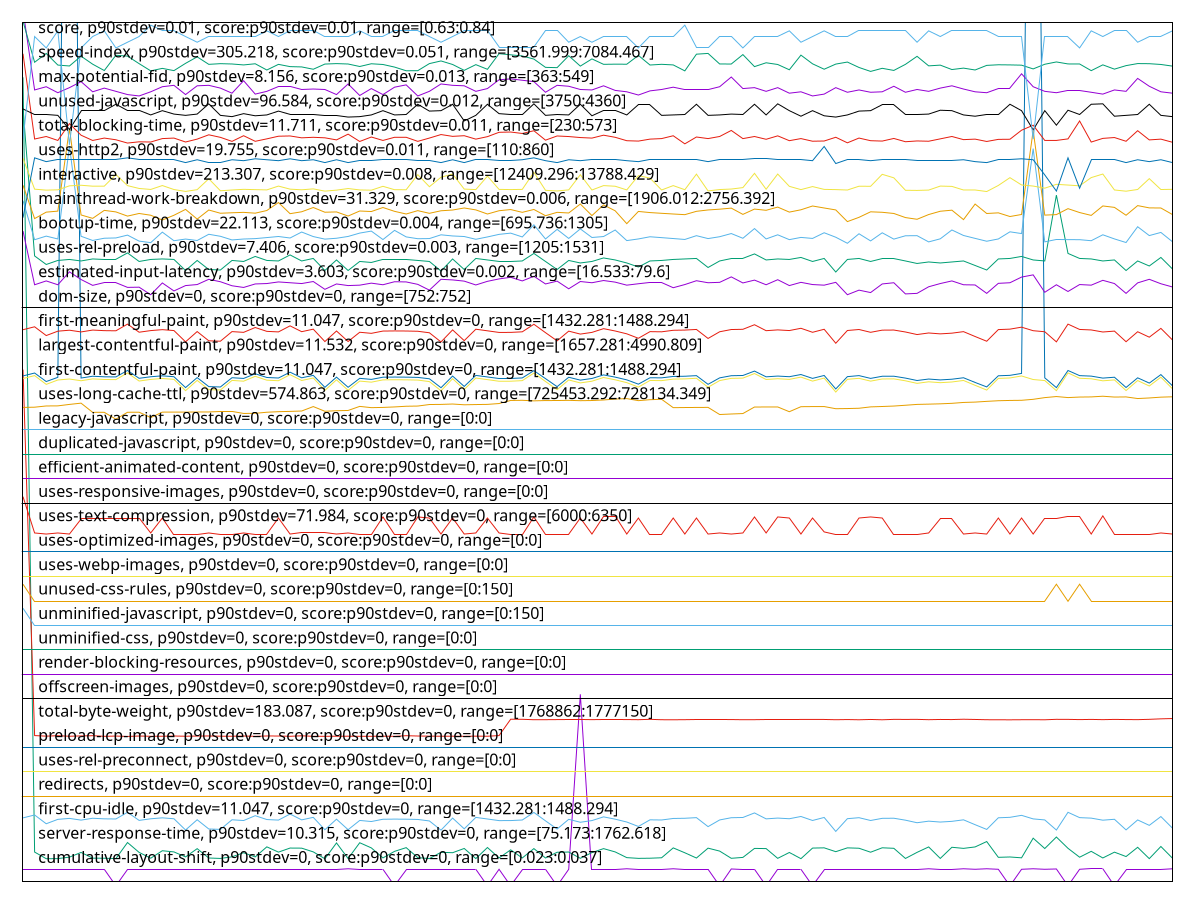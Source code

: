 reset

$cumulativeLayoutShiftP90Stdev0ScoreP90Stdev0Range00230037 <<EOF
0 0.5006321977288071
1 0.5006321977288071
2 0.5006321977288071
3 0.5006321977288071
4 0.5006321977288071
5 0.5006321977288071
6 0.5006321977288071
7 0.5006321977288071
8 -0.17832571810285458
9 0.5006321977288071
10 0.5006321977288071
11 0.5006321977288071
12 0.5006321977288071
13 0.5006321977288071
14 0.5006321977288071
15 0.5006321977288071
16 0.5006321977288071
17 0.5006321977288071
18 0.5006321977288071
19 0.5006321977288071
20 0.5006321977288071
21 0.5006321977288071
22 0.5006321977288071
23 0.5006321977288071
24 0.5006321977288071
25 0.5006321977288071
26 0.5006321977288071
27 0.5006321977288071
28 0.5216742818971447
29 0.5006321977288071
30 0.5006321977288071
31 0.5006321977288071
32 -0.17832571810285458
33 0.5006321977288071
34 0.5006321977288071
35 0.5006321977288071
36 0.5006321977288071
37 0.5006321977288071
38 0.5006321977288071
39 0.5006321977288071
40 -0.17832571810285458
41 0.5006321977288071
42 -0.17832571810285458
43 0.5006321977288071
44 0.5006321977288071
45 0.5006321977288071
46 -0.17832571810285458
47 0.5006321977288071
48 7.67027815631265
49 0.5006321977288071
50 0.5006321977288071
51 0.5006321977288071
52 0.5216742818971447
53 0.5006321977288071
54 0.5006321977288071
55 0.5006321977288071
56 0.5216742818971447
57 0.5006321977288071
58 0.5006321977288071
59 0.5006321977288071
60 -0.17832571810285458
61 0.51325744822981
62 0.5006321977288071
63 0.5006321977288071
64 -0.17832571810285458
65 0.5006321977288071
66 0.5006321977288071
67 0.5006321977288071
68 -0.17832571810285458
69 0.5006321977288071
70 0.5006321977288071
71 0.5006321977288071
72 0.5006321977288071
73 0.5006321977288071
74 0.5006321977288071
75 0.5006321977288071
76 0.5006321977288071
77 0.5006321977288071
78 0.5216742818971447
79 0.5006321977288071
80 0.5006321977288071
81 0.5216742818971447
82 0.5006321977288071
83 0.5216742818971447
84 0.5006321977288071
85 -0.17832571810285458
86 0.5006321977288071
87 0.5216742818971447
88 0.5006321977288071
89 0.51325744822981
90 -0.17832571810285458
91 0.5006321977288071
92 0.5216742818971447
93 0.5216742818971447
94 -0.17832571810285458
95 0.5006321977288071
96 0.5006321977288071
97 0.5006321977288071
98 0.5006321977288071
99 0.5216742818971447
EOF

$serverResponseTimeP90Stdev10315ScoreP90Stdev0Range751731762618 <<EOF
0 32.943803084094405
1 1.2062329602428248
2 0.933661887856039
3 0.9371524973576515
4 0.9986744898235722
5 1.1905631588931949
6 0.9568820293232876
7 0.9532965663026096
8 0.9391823626656548
9 1.5968018103471635
10 1.1922515515325616
11 0.954036423751321
12 1.2605271145559496
13 1.2117913764600665
14 1.006983658093715
15 1.345383072711997
16 0.9629716252472964
17 0.9443044526951947
18 1.0110054473020949
19 1.1779666115612888
20 1.0071923358356591
21 1.4196723488441418
22 1.2034822081899237
23 1.3700829290766683
24 1.3663267297216724
25 1.213081384319358
26 0.9317837881785414
27 1.5799178839534942
28 0.9414778178270411
29 1.5878286674435615
30 1.3766847340036312
31 0.9672400336052465
32 1.2352201956692588
33 1.3872514160275342
34 0.9780533347787201
35 0.9384425052169432
36 1.1969183446705869
37 1.179901623350226
38 1.353559446055448
39 0.9389167728122709
40 1.3923735060570743
41 0.9644703108485322
42 1.2972354264343202
43 0.9636735412883817
44 1.3477923520962625
45 0.9628957424320437
46 1.1974684950811672
47 1.207333261063985
48 0.9502612536925119
49 1.1846253285996908
50 1.347014553239925
51 1.2120379956096368
52 0.978167159001599
53 0.9480227106425645
54 0.9539225995284424
55 0.9725518306729177
56 1.377215913710398
57 1.176505867367679
58 0.9617575002032572
59 1.3662508469064198
60 1.245578199951218
61 0.9504130193230167
62 0.9871213312013873
63 1.3557979891053955
64 1.3481907368763375
65 0.9488574216103416
66 1.189045502588146
67 0.9355968996449766
68 1.369191305997452
69 1.3790181305726439
70 1.2218837908886417
71 1.3781075367896143
72 1.3626464131819287
73 1.199972627984498
74 1.3811049079920863
75 1.359630071275644
76 0.9441337163608767
77 1.1936174422071057
78 1.416333504973034
79 0.9455754898506734
80 1.4020865064093873
81 1.3571259383723133
82 1.4160868858234636
83 1.6366592590585107
84 0.990479145776308
85 1.0047830564513942
86 0.9700287270657737
87 1.7748987777446537
88 1.3508276647063602
89 1.8220220060164227
90 1.3595921298680178
91 0.9951079975067072
92 1.236225642971354
93 0.9642426624027749
94 1.2019835225886877
95 1.0222740453670829
96 1.401043117699666
97 0.9366592590585108
98 1.4344505271145556
99 0.9535242147483669
EOF

$firstCpuIdleP90Stdev11047ScoreP90Stdev0Range14322811488294 <<EOF
0 2.605823258043241
1 2.725600383440163
2 2.3661431909412087
3 2.54593469534478
4 2.5853990773470557
5 2.5147741896830453
6 2.591186627523797
7 2.5672395901982945
8 2.5613681624827613
9 2.835018632796107
10 2.50336684440715
11 2.5695881612845106
12 2.6082137678988495
13 2.570804385597011
14 2.109645677311107
15 2.529914085435248
16 2.151458630399599
17 2.134934755257305
18 2.5284042897369687
19 2.4977470493079963
20 2.696117428554299
21 2.5383018393145846
22 2.5157807201485696
23 2.763638847282948
24 2.5249653106464436
25 2.627924989515293
26 2.120507818584848
27 2.5528965310646257
28 2.1223531244383054
29 2.501605416092488
30 2.457066442993213
31 2.5500027559762586
32 2.556293571385762
33 2.5524771433706626
34 2.54216020609908
35 2.4806360313941482
36 2.1040678209813493
37 2.5985259121682205
38 2.1584204661194484
39 2.6261635612006273
40 2.5607810197112038
41 2.4943919477562595
42 2.4962791923791094
43 2.519429393086078
44 2.8285181235396166
45 2.4850815409501976
46 2.1494036306991617
47 2.547318674734875
48 2.4265769576418315
49 2.4962791923791094
50 2.648516925289062
51 2.5536094901443747
52 2.4370616499910014
53 2.2549215745012106
54 2.526726738961102
55 2.5198487807800483
56 2.5821697921035103
57 2.5906414235216424
58 2.616349889161807
59 2.248211371397744
60 2.521861841711086
61 2.613246420226453
62 2.6228923371876895
63 2.8096456773111065
64 2.5660233658857905
65 2.598358157090633
66 2.5711818345215818
67 2.663866514888248
68 2.5001375591636084
69 2.6238569288838107
70 2.051979869390671
71 2.5736562219159858
72 2.6141690731531817
73 2.499424600083863
74 2.587705709663876
75 2.5921092804505292
76 2.5124675573662287
77 2.4076625726439183
78 2.4721224612066237
79 2.4354679767539267
80 2.4644896051764285
81 2.5266848001917026
82 2.327349829249279
83 2.1336346534060127
84 2.6105204002156697
85 2.6290992750583975
86 2.7105443652267525
87 2.56501683542027
88 2.522365106943848
89 2.1081778203822275
90 2.83480893894912
91 2.6166015217781897
92 2.5961354023126084
93 2.5121320472110575
94 2.548912347971946
95 2.114175064405952
96 2.522365106943841
97 2.2998799352944523
98 2.6605533521059073
99 2.184128931759613
EOF

$redirectsP90Stdev0ScoreP90Stdev0Range00 <<EOF
0 3.5
1 3.5
2 3.5
3 3.5
4 3.5
5 3.5
6 3.5
7 3.5
8 3.5
9 3.5
10 3.5
11 3.5
12 3.5
13 3.5
14 3.5
15 3.5
16 3.5
17 3.5
18 3.5
19 3.5
20 3.5
21 3.5
22 3.5
23 3.5
24 3.5
25 3.5
26 3.5
27 3.5
28 3.5
29 3.5
30 3.5
31 3.5
32 3.5
33 3.5
34 3.5
35 3.5
36 3.5
37 3.5
38 3.5
39 3.5
40 3.5
41 3.5
42 3.5
43 3.5
44 3.5
45 3.5
46 3.5
47 3.5
48 3.5
49 3.5
50 3.5
51 3.5
52 3.5
53 3.5
54 3.5
55 3.5
56 3.5
57 3.5
58 3.5
59 3.5
60 3.5
61 3.5
62 3.5
63 3.5
64 3.5
65 3.5
66 3.5
67 3.5
68 3.5
69 3.5
70 3.5
71 3.5
72 3.5
73 3.5
74 3.5
75 3.5
76 3.5
77 3.5
78 3.5
79 3.5
80 3.5
81 3.5
82 3.5
83 3.5
84 3.5
85 3.5
86 3.5
87 3.5
88 3.5
89 3.5
90 3.5
91 3.5
92 3.5
93 3.5
94 3.5
95 3.5
96 3.5
97 3.5
98 3.5
99 3.5
EOF

$usesRelPreconnectP90Stdev0ScoreP90Stdev0Range00 <<EOF
0 4.5
1 4.5
2 4.5
3 4.5
4 4.5
5 4.5
6 4.5
7 4.5
8 4.5
9 4.5
10 4.5
11 4.5
12 4.5
13 4.5
14 4.5
15 4.5
16 4.5
17 4.5
18 4.5
19 4.5
20 4.5
21 4.5
22 4.5
23 4.5
24 4.5
25 4.5
26 4.5
27 4.5
28 4.5
29 4.5
30 4.5
31 4.5
32 4.5
33 4.5
34 4.5
35 4.5
36 4.5
37 4.5
38 4.5
39 4.5
40 4.5
41 4.5
42 4.5
43 4.5
44 4.5
45 4.5
46 4.5
47 4.5
48 4.5
49 4.5
50 4.5
51 4.5
52 4.5
53 4.5
54 4.5
55 4.5
56 4.5
57 4.5
58 4.5
59 4.5
60 4.5
61 4.5
62 4.5
63 4.5
64 4.5
65 4.5
66 4.5
67 4.5
68 4.5
69 4.5
70 4.5
71 4.5
72 4.5
73 4.5
74 4.5
75 4.5
76 4.5
77 4.5
78 4.5
79 4.5
80 4.5
81 4.5
82 4.5
83 4.5
84 4.5
85 4.5
86 4.5
87 4.5
88 4.5
89 4.5
90 4.5
91 4.5
92 4.5
93 4.5
94 4.5
95 4.5
96 4.5
97 4.5
98 4.5
99 4.5
EOF

$preloadLcpImageP90Stdev0ScoreP90Stdev0Range00 <<EOF
0 5.5
1 5.5
2 5.5
3 5.5
4 5.5
5 5.5
6 5.5
7 5.5
8 5.5
9 5.5
10 5.5
11 5.5
12 5.5
13 5.5
14 5.5
15 5.5
16 5.5
17 5.5
18 5.5
19 5.5
20 5.5
21 5.5
22 5.5
23 5.5
24 5.5
25 5.5
26 5.5
27 5.5
28 5.5
29 5.5
30 5.5
31 5.5
32 5.5
33 5.5
34 5.5
35 5.5
36 5.5
37 5.5
38 5.5
39 5.5
40 5.5
41 5.5
42 5.5
43 5.5
44 5.5
45 5.5
46 5.5
47 5.5
48 5.5
49 5.5
50 5.5
51 5.5
52 5.5
53 5.5
54 5.5
55 5.5
56 5.5
57 5.5
58 5.5
59 5.5
60 5.5
61 5.5
62 5.5
63 5.5
64 5.5
65 5.5
66 5.5
67 5.5
68 5.5
69 5.5
70 5.5
71 5.5
72 5.5
73 5.5
74 5.5
75 5.5
76 5.5
77 5.5
78 5.5
79 5.5
80 5.5
81 5.5
82 5.5
83 5.5
84 5.5
85 5.5
86 5.5
87 5.5
88 5.5
89 5.5
90 5.5
91 5.5
92 5.5
93 5.5
94 5.5
95 5.5
96 5.5
97 5.5
98 5.5
99 5.5
EOF

$totalByteWeightP90Stdev183087ScoreP90Stdev0Range17688621777150 <<EOF
0 20.972082901554586
1 5.978300518134802
2 5.954725388601219
3 5.972860103626772
4 5.951098445596017
5 5.963792746113995
6 5.972860103626772
7 5.947471502590815
8 5.95835233160642
9 5.942031088082786
10 5.960165803108794
11 5.949284974093189
12 5.951098445596017
13 5.960165803108794
14 5.951098445596017
15 5.95835233160642
16 5.961979274611167
17 5.95291191709839
18 5.951098445596017
19 5.960165803108794
20 5.947471502590815
21 5.961979274611167
22 5.960165803108794
23 5.949284974093189
24 5.96923316062157
25 5.947471502590815
26 5.949284974093189
27 5.951098445596017
28 5.95291191709839
29 5.947471502590815
30 5.949284974093189
31 5.95291191709839
32 5.947471502590815
33 5.972860103626772
34 5.960165803108794
35 5.954725388601219
36 5.951098445596017
37 5.95291191709839
38 5.949284974093189
39 5.954725388601219
40 5.951098445596017
41 5.978300518134802
42 6.6474715025906335
43 6.64565803108826
44 6.627523316062252
45 6.629336787564625
46 6.632963730569827
47 6.636590673575029
48 6.638404145077857
49 6.631150259067454
50 6.638404145077857
51 6.638404145077857
52 6.634777202072655
53 6.629336787564625
54 6.643844559585432
55 6.627523316062252
56 6.625709844559424
57 6.629336787564625
58 6.62389637305705
59 6.62389637305705
60 6.62389637305705
61 6.634777202072655
62 6.627523316062252
63 6.629336787564625
64 6.625709844559424
65 6.625709844559424
66 6.625709844559424
67 6.638404145077857
68 6.64021761658023
69 6.638404145077857
70 6.627523316062252
71 6.634777202072655
72 6.625709844559424
73 6.638404145077857
74 6.625709844559424
75 6.642031088083058
76 6.64021761658023
77 6.642031088083058
78 6.629336787564625
79 6.638404145077857
80 6.634777202072655
81 6.6474715025906335
82 6.638404145077857
83 6.627523316062252
84 6.625709844559424
85 6.62389637305705
86 6.627523316062252
87 6.629336787564625
88 6.625709844559424
89 6.643844559585432
90 6.642031088083058
91 6.632963730569827
92 6.64021761658023
93 6.631150259067454
94 6.64021761658023
95 6.634777202072655
96 6.631150259067454
97 6.643844559585432
98 6.663792746113813
99 6.676487046632246
EOF

$offscreenImagesP90Stdev0ScoreP90Stdev0Range00 <<EOF
0 7.5
1 7.5
2 7.5
3 7.5
4 7.5
5 7.5
6 7.5
7 7.5
8 7.5
9 7.5
10 7.5
11 7.5
12 7.5
13 7.5
14 7.5
15 7.5
16 7.5
17 7.5
18 7.5
19 7.5
20 7.5
21 7.5
22 7.5
23 7.5
24 7.5
25 7.5
26 7.5
27 7.5
28 7.5
29 7.5
30 7.5
31 7.5
32 7.5
33 7.5
34 7.5
35 7.5
36 7.5
37 7.5
38 7.5
39 7.5
40 7.5
41 7.5
42 7.5
43 7.5
44 7.5
45 7.5
46 7.5
47 7.5
48 7.5
49 7.5
50 7.5
51 7.5
52 7.5
53 7.5
54 7.5
55 7.5
56 7.5
57 7.5
58 7.5
59 7.5
60 7.5
61 7.5
62 7.5
63 7.5
64 7.5
65 7.5
66 7.5
67 7.5
68 7.5
69 7.5
70 7.5
71 7.5
72 7.5
73 7.5
74 7.5
75 7.5
76 7.5
77 7.5
78 7.5
79 7.5
80 7.5
81 7.5
82 7.5
83 7.5
84 7.5
85 7.5
86 7.5
87 7.5
88 7.5
89 7.5
90 7.5
91 7.5
92 7.5
93 7.5
94 7.5
95 7.5
96 7.5
97 7.5
98 7.5
99 7.5
EOF

$renderBlockingResourcesP90Stdev0ScoreP90Stdev0Range00 <<EOF
0 8.5
1 8.5
2 8.5
3 8.5
4 8.5
5 8.5
6 8.5
7 8.5
8 8.5
9 8.5
10 8.5
11 8.5
12 8.5
13 8.5
14 8.5
15 8.5
16 8.5
17 8.5
18 8.5
19 8.5
20 8.5
21 8.5
22 8.5
23 8.5
24 8.5
25 8.5
26 8.5
27 8.5
28 8.5
29 8.5
30 8.5
31 8.5
32 8.5
33 8.5
34 8.5
35 8.5
36 8.5
37 8.5
38 8.5
39 8.5
40 8.5
41 8.5
42 8.5
43 8.5
44 8.5
45 8.5
46 8.5
47 8.5
48 8.5
49 8.5
50 8.5
51 8.5
52 8.5
53 8.5
54 8.5
55 8.5
56 8.5
57 8.5
58 8.5
59 8.5
60 8.5
61 8.5
62 8.5
63 8.5
64 8.5
65 8.5
66 8.5
67 8.5
68 8.5
69 8.5
70 8.5
71 8.5
72 8.5
73 8.5
74 8.5
75 8.5
76 8.5
77 8.5
78 8.5
79 8.5
80 8.5
81 8.5
82 8.5
83 8.5
84 8.5
85 8.5
86 8.5
87 8.5
88 8.5
89 8.5
90 8.5
91 8.5
92 8.5
93 8.5
94 8.5
95 8.5
96 8.5
97 8.5
98 8.5
99 8.5
EOF

$unminifiedCssP90Stdev0ScoreP90Stdev0Range00 <<EOF
0 9.5
1 9.5
2 9.5
3 9.5
4 9.5
5 9.5
6 9.5
7 9.5
8 9.5
9 9.5
10 9.5
11 9.5
12 9.5
13 9.5
14 9.5
15 9.5
16 9.5
17 9.5
18 9.5
19 9.5
20 9.5
21 9.5
22 9.5
23 9.5
24 9.5
25 9.5
26 9.5
27 9.5
28 9.5
29 9.5
30 9.5
31 9.5
32 9.5
33 9.5
34 9.5
35 9.5
36 9.5
37 9.5
38 9.5
39 9.5
40 9.5
41 9.5
42 9.5
43 9.5
44 9.5
45 9.5
46 9.5
47 9.5
48 9.5
49 9.5
50 9.5
51 9.5
52 9.5
53 9.5
54 9.5
55 9.5
56 9.5
57 9.5
58 9.5
59 9.5
60 9.5
61 9.5
62 9.5
63 9.5
64 9.5
65 9.5
66 9.5
67 9.5
68 9.5
69 9.5
70 9.5
71 9.5
72 9.5
73 9.5
74 9.5
75 9.5
76 9.5
77 9.5
78 9.5
79 9.5
80 9.5
81 9.5
82 9.5
83 9.5
84 9.5
85 9.5
86 9.5
87 9.5
88 9.5
89 9.5
90 9.5
91 9.5
92 9.5
93 9.5
94 9.5
95 9.5
96 9.5
97 9.5
98 9.5
99 9.5
EOF

$unminifiedJavascriptP90Stdev0ScoreP90Stdev0Range0150 <<EOF
0 11.193
1 10.493
2 10.493
3 10.493
4 10.493
5 10.493
6 10.493
7 10.493
8 10.493
9 10.493
10 10.493
11 10.493
12 10.493
13 10.493
14 10.493
15 10.493
16 10.493
17 10.493
18 10.493
19 10.493
20 10.493
21 10.493
22 10.493
23 10.493
24 10.493
25 10.493
26 10.493
27 10.493
28 10.493
29 10.493
30 10.493
31 10.493
32 10.493
33 10.493
34 10.493
35 10.493
36 10.493
37 10.493
38 10.493
39 10.493
40 10.493
41 10.493
42 10.493
43 10.493
44 10.493
45 10.493
46 10.493
47 10.493
48 10.493
49 10.493
50 10.493
51 10.493
52 10.493
53 10.493
54 10.493
55 10.493
56 10.493
57 10.493
58 10.493
59 10.493
60 10.493
61 10.493
62 10.493
63 10.493
64 10.493
65 10.493
66 10.493
67 10.493
68 10.493
69 10.493
70 10.493
71 10.493
72 10.493
73 10.493
74 10.493
75 10.493
76 10.493
77 10.493
78 10.493
79 10.493
80 10.493
81 10.493
82 10.493
83 10.493
84 10.493
85 10.493
86 10.493
87 10.493
88 10.493
89 10.493
90 10.493
91 10.493
92 10.493
93 10.493
94 10.493
95 10.493
96 10.493
97 10.493
98 10.493
99 10.493
EOF

$unusedCssRulesP90Stdev0ScoreP90Stdev0Range0150 <<EOF
0 12.178999999999998
1 11.479
2 11.479
3 11.479
4 11.479
5 11.479
6 11.479
7 11.479
8 11.479
9 11.479
10 11.479
11 11.479
12 11.479
13 11.479
14 11.479
15 11.479
16 11.479
17 11.479
18 11.479
19 11.479
20 11.479
21 11.479
22 11.479
23 11.479
24 11.479
25 11.479
26 11.479
27 11.479
28 11.479
29 11.479
30 11.479
31 11.479
32 11.479
33 11.479
34 11.479
35 11.479
36 11.479
37 11.479
38 11.479
39 11.479
40 11.479
41 11.479
42 11.479
43 11.479
44 11.479
45 11.479
46 11.479
47 11.479
48 11.479
49 11.479
50 11.479
51 11.479
52 11.479
53 11.479
54 11.479
55 11.479
56 11.479
57 11.479
58 11.479
59 11.479
60 11.479
61 11.479
62 11.479
63 11.479
64 11.479
65 11.479
66 11.479
67 11.479
68 11.479
69 11.479
70 11.479
71 11.479
72 11.479
73 11.479
74 11.479
75 11.479
76 11.479
77 11.479
78 11.479
79 11.479
80 11.479
81 11.479
82 11.479
83 11.479
84 11.479
85 11.479
86 11.479
87 11.479
88 11.479
89 12.178999999999998
90 11.479
91 12.178999999999998
92 11.479
93 11.479
94 11.479
95 11.479
96 11.479
97 11.479
98 11.479
99 11.479
EOF

$usesWebpImagesP90Stdev0ScoreP90Stdev0Range00 <<EOF
0 12.5
1 12.5
2 12.5
3 12.5
4 12.5
5 12.5
6 12.5
7 12.5
8 12.5
9 12.5
10 12.5
11 12.5
12 12.5
13 12.5
14 12.5
15 12.5
16 12.5
17 12.5
18 12.5
19 12.5
20 12.5
21 12.5
22 12.5
23 12.5
24 12.5
25 12.5
26 12.5
27 12.5
28 12.5
29 12.5
30 12.5
31 12.5
32 12.5
33 12.5
34 12.5
35 12.5
36 12.5
37 12.5
38 12.5
39 12.5
40 12.5
41 12.5
42 12.5
43 12.5
44 12.5
45 12.5
46 12.5
47 12.5
48 12.5
49 12.5
50 12.5
51 12.5
52 12.5
53 12.5
54 12.5
55 12.5
56 12.5
57 12.5
58 12.5
59 12.5
60 12.5
61 12.5
62 12.5
63 12.5
64 12.5
65 12.5
66 12.5
67 12.5
68 12.5
69 12.5
70 12.5
71 12.5
72 12.5
73 12.5
74 12.5
75 12.5
76 12.5
77 12.5
78 12.5
79 12.5
80 12.5
81 12.5
82 12.5
83 12.5
84 12.5
85 12.5
86 12.5
87 12.5
88 12.5
89 12.5
90 12.5
91 12.5
92 12.5
93 12.5
94 12.5
95 12.5
96 12.5
97 12.5
98 12.5
99 12.5
EOF

$usesOptimizedImagesP90Stdev0ScoreP90Stdev0Range00 <<EOF
0 13.5
1 13.5
2 13.5
3 13.5
4 13.5
5 13.5
6 13.5
7 13.5
8 13.5
9 13.5
10 13.5
11 13.5
12 13.5
13 13.5
14 13.5
15 13.5
16 13.5
17 13.5
18 13.5
19 13.5
20 13.5
21 13.5
22 13.5
23 13.5
24 13.5
25 13.5
26 13.5
27 13.5
28 13.5
29 13.5
30 13.5
31 13.5
32 13.5
33 13.5
34 13.5
35 13.5
36 13.5
37 13.5
38 13.5
39 13.5
40 13.5
41 13.5
42 13.5
43 13.5
44 13.5
45 13.5
46 13.5
47 13.5
48 13.5
49 13.5
50 13.5
51 13.5
52 13.5
53 13.5
54 13.5
55 13.5
56 13.5
57 13.5
58 13.5
59 13.5
60 13.5
61 13.5
62 13.5
63 13.5
64 13.5
65 13.5
66 13.5
67 13.5
68 13.5
69 13.5
70 13.5
71 13.5
72 13.5
73 13.5
74 13.5
75 13.5
76 13.5
77 13.5
78 13.5
79 13.5
80 13.5
81 13.5
82 13.5
83 13.5
84 13.5
85 13.5
86 13.5
87 13.5
88 13.5
89 13.5
90 13.5
91 13.5
92 13.5
93 13.5
94 13.5
95 13.5
96 13.5
97 13.5
98 13.5
99 13.5
EOF

$usesTextCompressionP90Stdev71984ScoreP90Stdev0Range60006350 <<EOF
0 15.766124999999999
1 14.278624999999998
2 14.234874999999999
3 14.278624999999998
4 14.234874999999999
5 14.891124999999999
6 14.891124999999999
7 14.891124999999999
8 14.891124999999999
9 14.891124999999999
10 14.891124999999999
11 14.278624999999998
12 14.891124999999999
13 14.234874999999999
14 14.234874999999999
15 14.234874999999999
16 14.278624999999998
17 14.234874999999999
18 14.234874999999999
19 14.278624999999998
20 14.234874999999999
21 14.234874999999999
22 14.891124999999999
23 14.234874999999999
24 14.278624999999998
25 14.278624999999998
26 14.278624999999998
27 14.234874999999999
28 14.278624999999998
29 14.234874999999999
30 14.234874999999999
31 14.934874999999998
32 14.234874999999999
33 14.234874999999999
34 14.934874999999998
35 14.891124999999999
36 14.234874999999999
37 14.891124999999999
38 14.234874999999999
39 14.278624999999998
40 14.891124999999999
41 14.278624999999998
42 14.234874999999999
43 14.234874999999999
44 14.934874999999998
45 14.234874999999999
46 14.234874999999999
47 14.234874999999999
48 14.891124999999999
49 14.234874999999999
50 14.934874999999998
51 14.934874999999998
52 14.234874999999999
53 14.891124999999999
54 14.234874999999999
55 14.234874999999999
56 14.891124999999999
57 14.234874999999999
58 14.891124999999999
59 14.234874999999999
60 14.278624999999998
61 14.234874999999999
62 14.278624999999998
63 14.934874999999998
64 14.278624999999998
65 14.934874999999998
66 14.891124999999999
67 14.234874999999999
68 14.891124999999999
69 14.322375000000001
70 14.234874999999999
71 14.234874999999999
72 14.891124999999999
73 14.934874999999998
74 14.891124999999999
75 14.234874999999999
76 14.234874999999999
77 14.234874999999999
78 14.278624999999998
79 14.891124999999999
80 14.891124999999999
81 14.234874999999999
82 14.278624999999998
83 14.234874999999999
84 14.891124999999999
85 14.234874999999999
86 14.891124999999999
87 14.234874999999999
88 14.891124999999999
89 14.891124999999999
90 14.934874999999998
91 14.934874999999998
92 14.234874999999999
93 14.978625000000001
94 14.234874999999999
95 14.234874999999999
96 14.234874999999999
97 14.234874999999999
98 14.278624999999998
99 14.234874999999999
EOF

$usesResponsiveImagesP90Stdev0ScoreP90Stdev0Range00 <<EOF
0 15.5
1 15.5
2 15.5
3 15.5
4 15.5
5 15.5
6 15.5
7 15.5
8 15.5
9 15.5
10 15.5
11 15.5
12 15.5
13 15.5
14 15.5
15 15.5
16 15.5
17 15.5
18 15.5
19 15.5
20 15.5
21 15.5
22 15.5
23 15.5
24 15.5
25 15.5
26 15.5
27 15.5
28 15.5
29 15.5
30 15.5
31 15.5
32 15.5
33 15.5
34 15.5
35 15.5
36 15.5
37 15.5
38 15.5
39 15.5
40 15.5
41 15.5
42 15.5
43 15.5
44 15.5
45 15.5
46 15.5
47 15.5
48 15.5
49 15.5
50 15.5
51 15.5
52 15.5
53 15.5
54 15.5
55 15.5
56 15.5
57 15.5
58 15.5
59 15.5
60 15.5
61 15.5
62 15.5
63 15.5
64 15.5
65 15.5
66 15.5
67 15.5
68 15.5
69 15.5
70 15.5
71 15.5
72 15.5
73 15.5
74 15.5
75 15.5
76 15.5
77 15.5
78 15.5
79 15.5
80 15.5
81 15.5
82 15.5
83 15.5
84 15.5
85 15.5
86 15.5
87 15.5
88 15.5
89 15.5
90 15.5
91 15.5
92 15.5
93 15.5
94 15.5
95 15.5
96 15.5
97 15.5
98 15.5
99 15.5
EOF

$efficientAnimatedContentP90Stdev0ScoreP90Stdev0Range00 <<EOF
0 16.5
1 16.5
2 16.5
3 16.5
4 16.5
5 16.5
6 16.5
7 16.5
8 16.5
9 16.5
10 16.5
11 16.5
12 16.5
13 16.5
14 16.5
15 16.5
16 16.5
17 16.5
18 16.5
19 16.5
20 16.5
21 16.5
22 16.5
23 16.5
24 16.5
25 16.5
26 16.5
27 16.5
28 16.5
29 16.5
30 16.5
31 16.5
32 16.5
33 16.5
34 16.5
35 16.5
36 16.5
37 16.5
38 16.5
39 16.5
40 16.5
41 16.5
42 16.5
43 16.5
44 16.5
45 16.5
46 16.5
47 16.5
48 16.5
49 16.5
50 16.5
51 16.5
52 16.5
53 16.5
54 16.5
55 16.5
56 16.5
57 16.5
58 16.5
59 16.5
60 16.5
61 16.5
62 16.5
63 16.5
64 16.5
65 16.5
66 16.5
67 16.5
68 16.5
69 16.5
70 16.5
71 16.5
72 16.5
73 16.5
74 16.5
75 16.5
76 16.5
77 16.5
78 16.5
79 16.5
80 16.5
81 16.5
82 16.5
83 16.5
84 16.5
85 16.5
86 16.5
87 16.5
88 16.5
89 16.5
90 16.5
91 16.5
92 16.5
93 16.5
94 16.5
95 16.5
96 16.5
97 16.5
98 16.5
99 16.5
EOF

$duplicatedJavascriptP90Stdev0ScoreP90Stdev0Range00 <<EOF
0 17.5
1 17.5
2 17.5
3 17.5
4 17.5
5 17.5
6 17.5
7 17.5
8 17.5
9 17.5
10 17.5
11 17.5
12 17.5
13 17.5
14 17.5
15 17.5
16 17.5
17 17.5
18 17.5
19 17.5
20 17.5
21 17.5
22 17.5
23 17.5
24 17.5
25 17.5
26 17.5
27 17.5
28 17.5
29 17.5
30 17.5
31 17.5
32 17.5
33 17.5
34 17.5
35 17.5
36 17.5
37 17.5
38 17.5
39 17.5
40 17.5
41 17.5
42 17.5
43 17.5
44 17.5
45 17.5
46 17.5
47 17.5
48 17.5
49 17.5
50 17.5
51 17.5
52 17.5
53 17.5
54 17.5
55 17.5
56 17.5
57 17.5
58 17.5
59 17.5
60 17.5
61 17.5
62 17.5
63 17.5
64 17.5
65 17.5
66 17.5
67 17.5
68 17.5
69 17.5
70 17.5
71 17.5
72 17.5
73 17.5
74 17.5
75 17.5
76 17.5
77 17.5
78 17.5
79 17.5
80 17.5
81 17.5
82 17.5
83 17.5
84 17.5
85 17.5
86 17.5
87 17.5
88 17.5
89 17.5
90 17.5
91 17.5
92 17.5
93 17.5
94 17.5
95 17.5
96 17.5
97 17.5
98 17.5
99 17.5
EOF

$legacyJavascriptP90Stdev0ScoreP90Stdev0Range00 <<EOF
0 18.5
1 18.5
2 18.5
3 18.5
4 18.5
5 18.5
6 18.5
7 18.5
8 18.5
9 18.5
10 18.5
11 18.5
12 18.5
13 18.5
14 18.5
15 18.5
16 18.5
17 18.5
18 18.5
19 18.5
20 18.5
21 18.5
22 18.5
23 18.5
24 18.5
25 18.5
26 18.5
27 18.5
28 18.5
29 18.5
30 18.5
31 18.5
32 18.5
33 18.5
34 18.5
35 18.5
36 18.5
37 18.5
38 18.5
39 18.5
40 18.5
41 18.5
42 18.5
43 18.5
44 18.5
45 18.5
46 18.5
47 18.5
48 18.5
49 18.5
50 18.5
51 18.5
52 18.5
53 18.5
54 18.5
55 18.5
56 18.5
57 18.5
58 18.5
59 18.5
60 18.5
61 18.5
62 18.5
63 18.5
64 18.5
65 18.5
66 18.5
67 18.5
68 18.5
69 18.5
70 18.5
71 18.5
72 18.5
73 18.5
74 18.5
75 18.5
76 18.5
77 18.5
78 18.5
79 18.5
80 18.5
81 18.5
82 18.5
83 18.5
84 18.5
85 18.5
86 18.5
87 18.5
88 18.5
89 18.5
90 18.5
91 18.5
92 18.5
93 18.5
94 18.5
95 18.5
96 18.5
97 18.5
98 18.5
99 18.5
EOF

$usesLongCacheTtlP90Stdev574863ScoreP90Stdev0Range725453292728134349 <<EOF
0 19.422455441449614
1 19.431542407609896
2 19.4817096941388
3 19.48589095082383
4 19.545268524057406
5 19.59710619337639
6 19.2208779698924
7 19.22126663638369
8 18.940512187625785
9 19.223096400151547
10 19.22606772043045
11 19.00622555415177
12 19.229090737234912
13 19.230065036269394
14 19.230760964151187
15 19.234319553648305
16 19.23650663865712
17 19.23566216789891
18 19.235771644899984
19 19.175595164773227
20 19.18074301935198
21 19.224664378714976
22 19.247533654181638
23 19.25962209246225
24 19.27494233565392
25 19.457288183364227
26 19.264281969444056
27 19.286904603821853
28 19.297677286858914
29 19.464665018911063
30 19.412594191588312
31 19.42228960632167
32 19.44251921715224
33 19.470281551959687
34 19.478307558114324
35 19.54078911972917
36 19.54593697430792
37 19.561257217499588
38 19.530367240459157
39 19.539824168252636
40 19.546526265014705
41 19.581371208926498
42 19.707444095279698
43 19.713391338986156
44 19.691465777188455
45 19.703792702408833
46 19.704557986832555
47 19.712363392567852
48 19.698122419684182
49 19.70474616793348
50 19.726969950440264
51 19.76512954132579
52 19.783158028761875
53 19.699980971397594
54 19.739129983513322
55 19.756031296233573
56 19.412145781585593
57 19.417578422498792
58 19.421192844048704
59 19.42380257360537
60 19.131464116158043
61 19.152788275366277
62 19.170751624595653
63 19.438829528032983
64 19.439699437885196
65 19.441896698531593
66 19.246377703697817
67 19.45215572863151
68 19.456614754893707
69 19.457555075871625
70 19.36927008223884
71 19.376121540214882
72 19.388176602014397
73 19.44420225494781
74 19.460019221718824
75 19.478516950231977
76 19.51106898055542
77 19.545394453052722
78 19.556734054032773
79 19.56945794846075
80 19.59000154517571
81 19.625687796094297
82 19.640357397619084
83 19.67041165962584
84 19.696350718913095
85 19.708167293772817
86 19.714075581202678
87 19.754251935725733
88 19.82378864586235
89 19.8679295413188
90 19.82553675854095
91 19.846557329135493
92 19.852788275366294
93 19.88080201515615
94 19.846538161527093
95 19.852519843604966
96 19.785716539156567
97 19.80951478116785
98 19.842900699878584
99 19.857826726009762
EOF

$firstContentfulPaintP90Stdev11047ScoreP90Stdev0Range14322811488294 <<EOF
0 20.60582325804324
1 20.725600383440163
2 20.36614319094121
3 20.54593469534478
4 20.585399077347056
5 20.514774189683045
6 20.591186627523797
7 20.567239590198295
8 20.56136816248276
9 20.835018632796107
10 20.50336684440715
11 20.56958816128451
12 20.60821376789885
13 20.57080438559701
14 20.109645677311107
15 20.529914085435248
16 20.1514586303996
17 20.134934755257305
18 20.52840428973697
19 20.497747049307996
20 20.6961174285543
21 20.538301839314585
22 20.51578072014857
23 20.763638847282948
24 20.524965310646444
25 20.627924989515293
26 20.120507818584848
27 20.552896531064626
28 20.122353124438305
29 20.501605416092488
30 20.457066442993213
31 20.55000275597626
32 20.556293571385762
33 20.552477143370663
34 20.54216020609908
35 20.48063603139415
36 20.10406782098135
37 20.59852591216822
38 20.15842046611945
39 20.626163561200627
40 20.560781019711204
41 20.49439194775626
42 20.49627919237911
43 20.519429393086078
44 20.828518123539617
45 20.485081540950198
46 20.14940363069916
47 20.547318674734875
48 20.42657695764183
49 20.49627919237911
50 20.648516925289062
51 20.553609490144375
52 20.437061649991
53 20.25492157450121
54 20.526726738961102
55 20.51984878078005
56 20.58216979210351
57 20.590641423521642
58 20.616349889161807
59 20.248211371397744
60 20.521861841711086
61 20.613246420226453
62 20.62289233718769
63 20.809645677311106
64 20.56602336588579
65 20.598358157090633
66 20.571181834521582
67 20.663866514888248
68 20.50013755916361
69 20.62385692888381
70 20.05197986939067
71 20.573656221915986
72 20.61416907315318
73 20.499424600083863
74 20.587705709663876
75 20.59210928045053
76 20.51246755736623
77 20.40766257264392
78 20.472122461206624
79 20.435467976753927
80 20.46448960517643
81 20.526684800191703
82 20.32734982924928
83 20.133634653406013
84 20.61052040021567
85 20.629099275058397
86 20.710544365226752
87 20.56501683542027
88 20.522365106943848
89 20.108177820382227
90 20.83480893894912
91 20.61660152177819
92 20.59613540231261
93 20.512132047211058
94 20.548912347971946
95 20.114175064405952
96 20.52236510694384
97 20.299879935294452
98 20.660553352105907
99 20.184128931759613
EOF

$largestContentfulPaintP90Stdev11532ScoreP90Stdev0Range16572814990809 <<EOF
0 20.71393426252578
1 20.831174445279814
2 20.48257112563375
3 20.65612384091916
4 65.1635901528733
5 20.62604460894877
6 20.699805525032282
7 20.67668945308734
8 20.671021764694537
9 20.93764602008752
10 20.615033100071326
11 20.678956528444463
12 20.71624182137142
13 20.680130549611544
14 20.234974109845194
15 20.643553717733692
16 20.275336147899672
17 20.259385653422775
18 20.639201742717788
19 20.609608312609637
20 20.801095213309424
21 20.648755846008513
22 20.627016212673254
23 20.866273629826683
24 20.635882096659145
25 20.73526906097584
26 20.245459333371883
27 20.662844100013487
28 20.247240606866765
29 20.613960287625538
30 20.5703393287452
31 20.660050739305603
32 20.66612326258361
33 20.662439265128288
34 20.652480326952357
35 20.59521643244076
36 20.229589805872028
37 20.706890135523295
38 20.282056406994
39 20.733568754457995
40 20.670454995855255
41 20.606369633528033
42 20.608191390511433
43 20.630538276174498
44 20.928901586567186
45 20.601794999325268
46 20.27335245696219
47 20.657459796040325
48 20.540907832591135
49 20.608191390511433
50 20.755146453839178
51 20.663532319318332
52 20.551028704721144
53 20.37520891407861
54 20.637582403176985
55 20.634019856187226
56 20.691101575000474
57 20.699279239681523
58 20.724095618144307
59 20.368731555915403
60 20.63288631850866
61 20.721099839993823
62 20.73041104235343
63 20.910684016733168
64 20.67551543192026
65 20.706728201569213
66 20.680494901008228
67 20.769963410637516
68 20.61191587145528
69 20.731342162589392
70 20.179309313130137
71 20.68288342683091
72 20.72551254024251
73 20.61122765215044
74 20.698773196075027
75 20.700696161779728
76 20.623818017080172
77 20.52501806334701
78 20.584872901123894
79 20.54949033215738
80 20.57750490621325
81 20.637541919688463
82 20.44512389875272
83 20.26217901413066
84 20.718468413240025
85 20.736402598654397
86 20.815021533360316
87 64.99633936730086
88 20.6333721203709
89 20.233557187746992
90 20.934974109845193
91 20.724338519075427
92 20.70458257667765
93 20.62349414917201
94 20.658998168604086
95 20.239346326605357
96 20.634404449328155
97 20.41860721377209
98 20.766765215044426
99 20.306872785456783
EOF

$firstMeaningfulPaintP90Stdev11047ScoreP90Stdev0Range14322811488294 <<EOF
0 22.60582325804324
1 22.725600383440163
2 22.36614319094121
3 22.54593469534478
4 22.585399077347056
5 22.514774189683045
6 22.591186627523797
7 22.567239590198295
8 22.56136816248276
9 22.835018632796107
10 22.50336684440715
11 22.56958816128451
12 22.60821376789885
13 22.57080438559701
14 22.109645677311107
15 22.529914085435248
16 22.1514586303996
17 22.134934755257305
18 22.52840428973697
19 22.497747049307996
20 22.6961174285543
21 22.538301839314585
22 22.51578072014857
23 22.763638847282948
24 22.524965310646444
25 22.627924989515293
26 22.120507818584848
27 22.552896531064626
28 22.122353124438305
29 22.501605416092488
30 22.457066442993213
31 22.55000275597626
32 22.556293571385762
33 22.552477143370663
34 22.54216020609908
35 22.48063603139415
36 22.10406782098135
37 22.59852591216822
38 22.15842046611945
39 22.626163561200627
40 22.560781019711204
41 22.49439194775626
42 22.49627919237911
43 22.519429393086078
44 22.828518123539617
45 22.485081540950198
46 22.14940363069916
47 22.547318674734875
48 22.42657695764183
49 22.49627919237911
50 22.648516925289062
51 22.553609490144375
52 22.437061649991
53 22.25492157450121
54 22.526726738961102
55 22.51984878078005
56 22.58216979210351
57 22.590641423521642
58 22.616349889161807
59 22.248211371397744
60 22.521861841711086
61 22.613246420226453
62 22.62289233718769
63 22.809645677311106
64 22.56602336588579
65 22.598358157090633
66 22.571181834521582
67 22.663866514888248
68 22.50013755916361
69 22.62385692888381
70 22.05197986939067
71 22.573656221915986
72 22.61416907315318
73 22.499424600083863
74 22.587705709663876
75 22.59210928045053
76 22.51246755736623
77 22.40766257264392
78 22.472122461206624
79 22.435467976753927
80 22.46448960517643
81 22.526684800191703
82 22.32734982924928
83 22.133634653406013
84 22.61052040021567
85 22.629099275058397
86 22.710544365226752
87 22.56501683542027
88 22.522365106943848
89 22.108177820382227
90 22.83480893894912
91 22.61660152177819
92 22.59613540231261
93 22.512132047211058
94 22.548912347971946
95 22.114175064405952
96 22.52236510694384
97 22.299879935294452
98 22.660553352105907
99 22.184128931759613
EOF

$domSizeP90Stdev0ScoreP90Stdev0Range752752 <<EOF
0 23.5
1 23.5
2 23.5
3 23.5
4 23.5
5 23.5
6 23.5
7 23.5
8 23.5
9 23.5
10 23.5
11 23.5
12 23.5
13 23.5
14 23.5
15 23.5
16 23.5
17 23.5
18 23.5
19 23.5
20 23.5
21 23.5
22 23.5
23 23.5
24 23.5
25 23.5
26 23.5
27 23.5
28 23.5
29 23.5
30 23.5
31 23.5
32 23.5
33 23.5
34 23.5
35 23.5
36 23.5
37 23.5
38 23.5
39 23.5
40 23.5
41 23.5
42 23.5
43 23.5
44 23.5
45 23.5
46 23.5
47 23.5
48 23.5
49 23.5
50 23.5
51 23.5
52 23.5
53 23.5
54 23.5
55 23.5
56 23.5
57 23.5
58 23.5
59 23.5
60 23.5
61 23.5
62 23.5
63 23.5
64 23.5
65 23.5
66 23.5
67 23.5
68 23.5
69 23.5
70 23.5
71 23.5
72 23.5
73 23.5
74 23.5
75 23.5
76 23.5
77 23.5
78 23.5
79 23.5
80 23.5
81 23.5
82 23.5
83 23.5
84 23.5
85 23.5
86 23.5
87 23.5
88 23.5
89 23.5
90 23.5
91 23.5
92 23.5
93 23.5
94 23.5
95 23.5
96 23.5
97 23.5
98 23.5
99 23.5
EOF

$estimatedInputLatencyP90Stdev3603ScoreP90Stdev0002Range16533796 <<EOF
0 26.64668503937008
1 24.447472440944882
2 24.604559055118113
3 24.447472440944882
4 24.976606299212598
5 24.662433070866143
6 24.422669291338583
7 24.530149606299215
8 24.530149606299215
9 24.339992125984253
10 24.348259842519685
11 24.03959842519685
12 24.52188188976378
13 24.19392913385827
14 24.41440157480315
15 24.455740157480317
16 24.670700787401575
17 24.571488188976378
18 24.40613385826772
19 24.33723622047244
20 24.480543307086617
21 24.49707874015748
22 24.563220472440946
23 24.530149606299215
24 24.49707874015748
25 24.579755905511814
26 24.260070866141735
27 24.480543307086617
28 24.41440157480315
29 24.430937007874018
30 24.513614173228348
31 24.447472440944882
32 24.571488188976378
33 24.563220472440946
34 24.46400787401575
35 24.227
36 24.670700787401575
37 24.645897637795276
38 24.596291338582677
39 24.43920472440945
40 24.588023622047245
41 24.687236220472442
42 24.75337795275591
43 24.604559055118113
44 24.79471653543307
45 24.480543307086617
46 24.596291338582677
47 24.282118110236222
48 24.579755905511814
49 24.530149606299215
50 24.621094488188977
51 24.554952755905514
52 24.430937007874018
53 24.48881102362205
54 24.54668503937008
55 24.54668503937008
56 24.326212598425197
57 24.455740157480317
58 24.612826771653545
59 24.530149606299215
60 24.54668503937008
61 24.769913385826772
62 24.52188188976378
63 24.637629921259844
64 24.447472440944882
65 24.65416535433071
66 24.41440157480315
67 24.54668503937008
68 24.455740157480317
69 24.430937007874018
70 24.54668503937008
71 24.03959842519685
72 24.227
73 24.127787401574803
74 24.480543307086617
75 24.530149606299215
76 24.072669291338585
77 24.094716535433072
78 24.364795275590552
79 24.49707874015748
80 24.604559055118113
81 24.447472440944875
82 24.43920472440945
83 24.094716535433072
84 24.505346456692923
85 24.530149606299215
86 24.76164566929134
87 24.852590551181102
88 24.138811023622047
89 24.447472440944882
90 24.17188188976378
91 24.455740157480317
92 24.430937007874018
93 24.629362204724412
94 24.49707874015748
95 24.094716535433072
96 24.52463779527559
97 24.670700787401568
98 24.48881102362205
99 24.35652755905512
EOF

$usesRelPreloadP90Stdev7406ScoreP90Stdev0003Range12051531 <<EOF
0 31.68120588235294
1 25.628264705882355
2 25.278264705882354
3 25.442970588235294
4 25.48414705882353
5 25.422382352941177
6 25.504735294117648
7 25.46355882352941
8 25.46355882352941
9 25.75179411764706
10 25.40179411764706
11 25.48414705882353
12 25.504735294117648
13 25.48414705882353
14 25.031205882352943
15 25.442970588235294
16 25.072382352941176
17 25.05179411764706
18 25.442970588235294
19 25.40179411764706
20 25.607676470588235
21 25.442970588235294
22 25.422382352941177
23 25.66944117647059
24 25.422382352941177
25 25.525323529411764
26 25.031205882352943
27 25.46355882352941
28 25.031205882352943
29 25.40179411764706
30 25.360617647058824
31 25.46355882352941
32 25.46355882352941
33 25.46355882352941
34 25.442970588235294
35 25.40179411764706
36 25.010617647058826
37 25.504735294117648
38 25.072382352941176
39 25.525323529411764
40 25.46355882352941
41 25.40179411764706
42 25.40179411764706
43 25.422382352941177
44 25.731205882352942
45 25.40179411764706
46 25.072382352941176
47 25.442970588235294
48 25.340029411764707
49 25.40179411764706
50 25.545911764705885
51 25.46355882352941
52 25.340029411764707
53 25.175323529411767
54 25.422382352941177
55 25.442970588235294
56 25.48414705882353
57 25.504735294117648
58 25.525323529411764
59 25.154735294117646
60 25.422382352941177
61 25.525323529411764
62 25.525323529411764
63 25.710617647058825
64 25.46355882352941
65 25.504735294117648
66 25.48414705882353
67 25.5665
68 25.40179411764706
69 25.525323529411764
70 24.96944117647059
71 25.48414705882353
72 25.525323529411764
73 25.40179411764706
74 25.504735294117648
75 25.504735294117648
76 25.422382352941177
77 25.31944117647059
78 25.38120588235294
79 25.340029411764707
80 25.38120588235294
81 25.422382352941177
82 25.237088235294117
83 25.05179411764706
84 25.504735294117648
85 25.525323529411764
86 25.607676470588235
87 25.46355882352941
88 25.422382352941177
89 28.119441176470588
90 25.731205882352942
91 25.525323529411764
92 25.504735294117648
93 25.422382352941177
94 25.46355882352941
95 25.031205882352943
96 25.422382352941177
97 25.2165
98 25.5665
99 25.092970588235296
EOF

$bootupTimeP90Stdev22113ScoreP90Stdev0004Range6957361305 <<EOF
0 27.889614177347624
1 26.292674601098614
2 26.44017656290871
3 26.323357311012295
4 30.130995291655776
5 26.434343447554276
6 26.26220115092859
7 26.353516871566832
8 26.365340047083443
9 26.481426889877064
10 26.23580826575988
11 26.172716453047347
12 26.603032958409628
13 26.251555061470054
14 26.319747580434214
15 26.260736332722992
16 26.51545775568925
17 26.433427936175782
18 26.284094951608687
19 26.321264713575726
20 26.33766544598483
21 26.380145173947163
22 26.424795971749937
23 26.363273607114834
24 26.60745357049438
25 26.421657075595085
26 26.316687156683237
27 26.352784462464037
28 26.42639157729532
29 26.564424535704944
30 26.64614046560293
31 26.29921396808789
32 26.675959979074026
33 26.408369081872877
34 26.333715668323308
35 26.339784200889355
36 26.4937208998169
37 26.446454355218417
38 26.42388046037144
39 26.31043552184149
40 26.406407271776096
41 26.511952654983
42 26.56259351294795
43 26.406145697096523
44 26.903059115877582
45 26.323540413287997
46 26.71681794402302
47 26.345381899032176
48 26.7368284070102
49 26.38383337692912
50 26.423121893800683
51 26.690425058854306
52 26.256943499869216
53 26.324534397070366
54 26.413705205336125
55 26.377974104106723
56 26.341039759351297
57 26.30321606068533
58 26.45851294794664
59 26.339156421658384
60 26.415379283285382
61 26.545460371436047
62 26.35165969134188
63 26.749174731885955
64 26.324874444153807
65 26.49406094690034
66 26.296048914465082
67 26.386919958148052
68 26.345591158775832
69 26.57784331676694
70 26.394270206643995
71 26.146794402301857
72 26.53648835992676
73 26.243786293486792
74 26.57637849856134
75 26.317602668061735
76 26.45430159560555
77 26.45877452262621
78 26.203059115877583
79 26.32968741825791
80 26.69191603452786
81 26.466334030865813
82 26.347317551661
83 26.2303675124248
84 26.32330499607638
85 26.616347109599793
86 26.544937222076904
87 30.026705466910812
88 26.20528250065394
89 26.302980643473717
90 26.295630394977763
91 26.29411326183626
92 26.251659691341878
93 26.494793356003143
94 26.325528380852735
95 26.177764844363068
96 26.824795971749936
97 26.46238425320429
98 26.591052838085275
99 26.208996861103845
EOF

$mainthreadWorkBreakdownP90Stdev31329ScoreP90Stdev0006Range19060122756392 <<EOF
0 28.523247740786346
1 27.157920449485296
2 27.422485501741892
3 27.464107420698326
4 30.848464494328965
5 27.307025931843782
6 27.16767501375174
7 27.495314692092098
8 27.431781674830397
9 27.26023336040025
10 27.3681569793331
11 27.295859522749303
12 27.099869790711693
13 27.295016082981903
14 27.535011368101216
15 27.13663276318202
16 27.509598161196532
17 27.377434816774503
18 27.396962280954508
19 27.413592712889958
20 27.38025850643058
21 27.488952222542366
22 27.816078502763446
23 27.359319197422543
24 27.437319040259844
25 27.61220444246537
26 27.419001728789592
27 27.431194934122644
28 27.262708672761086
29 27.46927807318542
30 27.447421981821517
31 27.612241113759598
32 27.455012939728107
33 27.346190874086503
34 27.48368989181969
35 27.37439109935302
36 27.47872093145088
37 27.508974749194547
38 27.592640306991115
39 27.514145401681645
40 27.3457691542028
41 27.48027946145585
42 27.52826384996202
43 27.414674516069887
44 27.531729287267204
45 27.276588757628943
46 27.413959425832317
47 27.38770277916023
48 27.75483744139141
49 27.281466039762165
50 27.718606202687482
51 27.477877491683476
52 26.950397595410855
53 27.45110744689211
54 27.40453490321398
55 27.37486782617806
56 27.346172538439383
57 27.31918246588261
58 27.4559480577311
59 27.511798438850626
60 27.543885821306027
61 27.587047934620323
62 27.330697252272316
63 27.547827985436264
64 27.497808340100057
65 27.629293265578756
66 27.424007360452634
67 27.519169368991804
68 27.67412392278073
69 27.59264030699113
70 27.512971920266132
71 27.034338187914194
72 27.209700316944755
73 27.435888859784686
74 27.41650808078163
75 27.367881944626347
76 27.199909081384078
77 27.130105272808233
78 27.32369303507347
79 27.459211802917984
80 27.502740629174635
81 27.116078502763447
82 27.753627288681663
83 27.36700183356471
84 27.39344183670797
85 27.242722817403155
86 27.32616834743432
87 30.766449144772967
88 27.300975168295047
89 27.32165777824345
90 27.565595227493002
91 27.406075097571843
92 27.288836969903347
93 27.675957487492468
94 27.617741807894806
95 27.294557691803973
96 27.690167614008445
97 27.59696751971083
98 27.59174186028237
99 27.322886266600303
EOF

$interactiveP90Stdev213307ScoreP90Stdev0008Range1240929613788429 <<EOF
0 29.630572883178615
1 28.363942274674166
2 28.323868891250367
3 28.336476553480303
4 28.499818261916502
5 28.52383865044025
6 28.48629313024886
7 28.486809979608644
8 28.963728398664315
9 28.50844395840899
10 28.392248308846284
11 28.35242024339612
12 28.511931826050336
13 28.34913565334987
14 28.27065071793661
15 28.34319064923062
16 28.789446299952093
17 28.298323673467074
18 28.32968183912171
19 28.35665445140485
20 28.34425006677001
21 28.333845320375943
22 28.48979682485625
23 28.36445912403395
24 28.337786234920216
25 28.375296639030708
26 28.283519525106225
27 28.323848612950123
28 28.389900477352594
29 28.332437709583647
30 28.322128914171206
31 28.480784356881117
32 28.341619822851023
33 28.33976658404613
34 28.958455546009127
35 28.46412598053
36 28.852499943475117
37 28.98253874780436
38 28.367091840916377
39 28.34645693934739
40 28.89832642905491
41 28.35399354273916
42 28.347143928592114
43 28.35460733226595
44 29.05639924157743
45 28.316614205691202
46 28.289737049796997
47 28.335319701181223
48 28.95590493151304
49 28.3291882356183
50 28.50952958936088
51 28.483749934643107
52 28.333059907186147
53 28.918240709076336
54 28.816194367154516
55 28.33034459332469
56 28.509454411272184
57 28.34166285241495
58 28.979419351716164
59 28.291491864656823
60 28.3483754643872
61 28.368612713434402
62 28.427645812990264
63 29.012491775630146
64 28.359933600931523
65 28.983511117030517
66 28.47967696385092
67 28.345213038735082
68 28.470096703469068
69 28.35437981962911
70 28.345579037324786
71 28.32892560690055
72 28.484317727049834
73 28.48127202527227
74 28.971999472198938
75 28.828384098562424
76 28.31844172567628
77 28.3123523004919
78 28.326297835945013
79 28.490009005119735
80 28.47696164998947
81 28.329680355343644
82 28.330272382792124
83 28.266354685841783
84 28.515681333224045
85 28.834750990245215
86 28.535695026375915
87 28.490766226526272
88 28.404001314909987
89 28.56163097238335
90 28.53222150192255
91 28.501412828745156
92 28.837271434587286
93 28.983519525106225
94 28.330946512626948
95 28.280468382809083
96 28.350825181974777
97 28.7948195549231
98 28.349049594222024
99 28.357686666346353
EOF

$usesHttp2P90Stdev19755ScoreP90Stdev0011Range110860 <<EOF
0 27.197
1 29.647
2 29.491444444444443
3 29.569222222222223
4 29.569222222222223
5 29.569222222222223
6 29.569222222222223
7 29.569222222222223
8 29.569222222222223
9 29.647
10 29.569222222222223
11 29.569222222222223
12 29.569222222222223
13 29.569222222222223
14 29.452555555555556
15 29.569222222222223
16 29.452555555555556
17 29.452555555555556
18 29.569222222222223
19 29.53033333333333
20 29.60811111111111
21 29.569222222222223
22 29.53033333333333
23 29.60811111111111
24 29.53033333333333
25 29.569222222222223
26 29.452555555555556
27 29.569222222222223
28 29.452555555555556
29 29.53033333333333
30 29.53033333333333
31 29.569222222222223
32 29.569222222222223
33 29.569222222222223
34 29.53033333333333
35 29.53033333333333
36 29.452555555555556
37 29.569222222222223
38 29.452555555555556
39 29.569222222222223
40 29.569222222222223
41 29.53033333333333
42 29.53033333333333
43 29.569222222222223
44 29.647
45 29.53033333333333
46 29.452555555555556
47 29.569222222222223
48 29.53033333333333
49 29.569222222222223
50 29.569222222222223
51 29.569222222222223
52 29.53033333333333
53 29.491444444444443
54 29.569222222222223
55 29.569222222222223
56 29.569222222222223
57 29.569222222222223
58 29.569222222222223
59 29.491444444444443
60 29.569222222222223
61 29.569222222222223
62 29.569222222222223
63 29.60811111111111
64 29.60811111111111
65 29.569222222222223
66 29.569222222222223
67 29.569222222222223
68 29.53033333333333
69 30.113666666666667
70 29.413666666666668
71 29.569222222222223
72 29.569222222222223
73 29.53033333333333
74 29.569222222222223
75 29.569222222222223
76 29.569222222222223
77 29.53033333333333
78 29.53033333333333
79 29.53033333333333
80 29.53033333333333
81 29.569222222222223
82 29.491444444444443
83 29.452555555555556
84 29.569222222222223
85 29.569222222222223
86 29.60811111111111
87 29.569222222222223
88 28.947
89 28.285888888888888
90 29.647
91 28.402555555555555
92 29.569222222222223
93 29.569222222222223
94 29.569222222222223
95 29.452555555555556
96 29.569222222222223
97 29.491444444444443
98 29.569222222222223
99 29.452555555555556
EOF

$totalBlockingTimeP90Stdev11711ScoreP90Stdev0011Range230573 <<EOF
0 33.91177149357783
1 30.418303542741185
2 30.521411992590153
3 30.359579667478876
4 31.049291959076683
5 30.5743840057803
6 30.358821002790204
7 30.456957777658214
8 30.387478081739005
9 30.252963066019966
10 30.30363756274165
11 30.295254586962024
12 30.435903487397866
13 30.4567317924318
14 30.296007871050065
15 30.41438108488283
16 30.590950875116253
17 30.486723260336507
18 30.32180247046436
19 30.55339966332813
20 30.324325972159222
21 30.424561181272438
22 30.532754298715574
23 30.543515499973097
24 30.467234724859136
25 30.488746366172933
26 30.467353098072984
27 30.38209748111026
28 30.617993773876417
29 30.317530273565122
30 30.500217806713472
31 30.359832555708422
32 30.48901001560374
33 30.489709493685464
34 30.32218987370962
35 30.457425889912912
36 30.60110406850273
37 30.527147712860398
38 30.553706357563982
39 30.413251158750796
40 30.515138212257014
41 30.693236093068993
42 30.704815145622106
43 30.644525515576845
44 30.75734594956071
45 30.371336279852738
46 30.54302586531588
47 30.519394267354357
48 30.47848018017326
49 30.456145306963272
50 30.574911304641926
51 30.488945448396198
52 30.34854943618993
53 30.333306194608625
54 30.413837644219313
55 30.435903487397866
56 30.551855430947676
57 30.220679462247404
58 30.500470694943004
59 30.435903487397866
60 30.52201461986056
61 30.769500726381093
62 30.434725135860173
63 30.5210676341499
64 30.406842863401927
65 30.547782316271704
66 30.349813877337663
67 30.435903487397866
68 30.327791078964157
69 30.3367982044167
70 30.489709493685464
71 30.26228226630898
72 30.457425889912923
73 30.349114399255956
74 30.33367207545139
75 30.441074244602113
76 30.30676907230759
77 30.339052676080158
78 30.327285302505057
79 30.424609606678096
80 30.52199309745805
81 30.39271878675145
82 30.413660084398565
83 30.31753027356511
84 30.403619883625307
85 30.408424759986783
86 30.778513232434253
87 30.984724751531544
88 30.360047779733588
89 30.360575078595204
90 30.42359805375989
91 31.156903971651925
92 30.293387518543852
93 30.444264940774964
94 30.478754590805323
95 30.325870204539697
96 30.75873952512356
97 30.38209748111025
98 30.413348009562103
99 30.284724751531545
EOF

$unusedJavascriptP90Stdev96584ScoreP90Stdev0012Range37504360 <<EOF
0 31.6498
1 31.4048
2 31.4048
3 31.3873
4 30.8098
5 31.5798
6 31.5798
7 31.5798
8 31.8423
9 31.5798
10 31.5798
11 31.4048
12 31.5798
13 31.439799999999998
14 31.3873
15 31.439799999999998
16 31.8598
17 31.3873
18 31.3348
19 31.4573
20 31.3698
21 31.4048
22 31.5623
23 31.4048
24 31.4048
25 31.4048
26 31.3873
27 31.3873
28 31.3173
29 31.3348
30 31.4048
31 31.5798
32 31.4048
33 31.4223
34 31.8423
35 31.5623
36 31.5798
37 31.8423
38 31.1598
39 31.3873
40 31.8423
41 31.4573
42 31.4223
43 31.4223
44 31.8598
45 31.3873
46 31.4223
47 31.4048
48 31.8423
49 31.3698
50 31.5798
51 31.5798
52 31.4048
53 31.8423
54 31.8423
55 31.3873
56 31.4048
57 31.4223
58 31.8423
59 31.3873
60 31.4048
61 31.439799999999998
62 31.4223
63 31.8423
64 31.4048
65 31.8598
66 31.5798
67 31.3523
68 31.5798
69 31.3698
70 31.3173
71 31.4048
72 31.5623
73 31.5798
74 31.8423
75 31.8423
76 31.4048
77 31.4048
78 31.439799999999998
79 31.5973
80 31.5798
81 31.4048
82 31.3523
83 31.4048
84 31.4048
85 31.8423
86 31.5798
87 30.7923
88 31.5798
89 30.9848
90 31.5973
91 31.4223
92 31.8423
93 31.8598
94 31.3523
95 31.3873
96 31.4223
97 31.8423
98 31.3873
99 31.3348
EOF

$maxPotentialFidP90Stdev8156ScoreP90Stdev0013Range363549 <<EOF
0 35.70127027027027
1 32.42829729729729
2 32.56072972972973
3 32.31478378378378
4 32.52289189189189
5 32.768837837837836
6 32.35262162162162
7 32.503972972972974
8 32.371540540540536
9 32.239108108108105
10 32.18235135135135
11 32.35262162162162
12 32.56072972972973
13 32.617486486486484
14 32.239108108108105
15 32.598567567567564
16 32.617486486486484
17 32.503972972972974
18 32.29586486486486
19 32.80667567567568
20 32.258027027027026
21 32.371540540540536
22 32.56072972972973
23 32.56072972972973
24 32.44721621621621
25 32.46613513513513
26 32.44721621621621
27 32.239108108108105
28 32.67424324324324
29 32.20127027027027
30 32.48505405405405
31 32.239108108108105
32 32.54181081081081
33 32.636405405405405
34 32.18235135135135
35 32.371540540540536
36 32.67424324324324
37 32.617486486486484
38 32.598567567567564
39 32.371540540540536
40 32.48505405405405
41 32.84451351351351
42 32.882351351351346
43 32.82559459459459
44 32.768837837837836
45 32.3337027027027
46 32.617486486486484
47 32.57964864864864
48 32.44721621621621
49 32.42829729729729
50 32.598567567567564
51 32.40937837837838
52 32.35262162162162
53 32.220189189189185
54 32.39045945945946
55 32.44721621621621
56 32.54181081081081
57 32.42829729729729
58 32.42829729729729
59 32.42829729729729
60 32.56072972972973
61 32.95802702702702
62 32.48505405405405
63 32.52289189189189
64 32.371540540540536
65 32.52289189189189
66 32.29586486486486
67 32.35262162162162
68 32.18235135135135
69 32.258027027027026
70 32.52289189189189
71 32.3337027027027
72 32.42829729729729
73 32.3337027027027
74 32.35262162162162
75 32.57964864864864
76 32.3337027027027
77 32.44721621621621
78 32.371540540540536
79 32.503972972972974
80 32.598567567567564
81 32.46613513513512
82 32.35262162162162
83 32.31478378378378
84 32.48505405405407
85 32.48505405405405
86 33.09045945945946
87 32.56072972972973
88 32.371540540540536
89 32.31478378378378
90 32.39045945945946
91 32.39045945945946
92 32.3337027027027
93 32.258027027027026
94 32.42829729729729
95 32.371540540540536
96 32.90127027027027
97 32.57964864864864
98 32.35262162162162
99 32.29586486486486
EOF

$speedIndexP90Stdev305218ScoreP90Stdev0051Range35619997084467 <<EOF
0 35.24047926472359
1 33.563106152669846
2 33.92329223311882
3 33.44799369857008
4 33.41014141827261
5 33.812239255758115
6 33.48392147516365
7 33.223904204294335
8 33.84947610038833
9 33.8141624110147
10 33.50590861069862
11 33.21061141562771
12 33.31203913090382
13 33.21990749691442
14 33.51832829583233
15 33.78427724318817
16 33.47734858346935
17 33.50543379427493
18 33.49181494784304
19 33.45346030025785
20 33.50131024014142
21 33.24525449314067
22 33.47667112348184
23 33.384115684160825
24 33.37179515017483
25 33.276591921939215
26 33.48892209053638
27 33.50767748532381
28 33.49124948414145
29 33.389264149149824
30 33.501206570056326
31 33.4715310561512
32 33.36531671158891
33 33.214472167334755
34 33.21798006147529
35 33.507623947141
36 33.616690513930955
37 33.471777349450285
38 33.23159298780871
39 33.46514745854615
40 33.2741671384438
41 33.91447216733475
42 33.8676379184631
43 33.820533653177186
44 33.69342851539957
45 33.35347446351326
46 33.34198468737771
47 33.82944235685834
48 33.405113546505866
49 33.69996481289536
50 33.47820592893969
51 33.48469505854269
52 33.482444508201944
53 33.843536151380455
54 33.44999270135801
55 33.47852666881511
56 33.45367109520716
57 33.2098758435673
58 33.89402346093669
59 33.92479350610226
60 33.4919608549796
61 33.49091348137231
62 33.87669773832466
63 33.38417006149903
64 33.54154803484963
65 33.47164522016641
66 33.25512095145021
67 33.85505153150863
68 33.49875240464018
69 33.27764120639644
70 33.48787968983786
71 33.570933240562674
72 33.34944461692382
73 33.18770075952283
74 33.31477787017904
75 33.22801211642638
76 33.47687854975383
77 33.805654314465485
78 33.41527652010616
79 33.44510103495742
80 33.264223927563854
81 33.322900714050576
82 33.246506068987884
83 33.43504489195707
84 33.45967890428928
85 33.454333357798625
86 33.443438657918456
87 33.29036792712463
88 33.48105187243942
89 33.575343501988534
90 33.494195232152386
91 33.492242507670504
92 33.2192938066877
93 33.45640025426191
94 33.28115598908779
95 33.42460954290774
96 33.50875309373022
97 33.50414478467227
98 33.472255236127964
99 33.404878668982455
EOF

$scoreP90Stdev001ScoreP90Stdev001Range063084 <<EOF
0 30.416666666666682
1 34.61666666666669
2 34.15000000000003
3 34.85000000000002
4 30.183333333333348
5 34.15000000000003
6 34.61666666666669
7 34.85000000000002
8 34.15000000000003
9 34.38333333333336
10 34.61666666666669
11 35.08333333333336
12 34.85000000000002
13 34.85000000000002
14 34.61666666666669
15 34.38333333333336
16 34.61666666666669
17 34.61666666666669
18 34.61666666666669
19 34.61666666666669
20 34.61666666666669
21 34.85000000000002
22 34.61666666666669
23 34.85000000000002
24 34.85000000000002
25 34.85000000000002
26 34.61666666666669
27 34.61666666666669
28 34.61666666666669
29 34.85000000000002
30 34.61666666666669
31 34.61666666666669
32 34.85000000000002
33 34.85000000000002
34 34.85000000000002
35 34.61666666666669
36 34.38333333333336
37 34.61666666666669
38 34.85000000000002
39 34.85000000000002
40 34.85000000000002
41 34.15000000000003
42 34.15000000000003
43 34.15000000000003
44 34.15000000000003
45 34.85000000000002
46 34.85000000000002
47 34.38333333333336
48 34.61666666666669
49 34.38333333333336
50 34.61666666666669
51 34.61666666666669
52 34.61666666666669
53 34.15000000000003
54 34.61666666666669
55 34.61666666666669
56 34.61666666666669
57 35.08333333333336
58 34.15000000000003
59 34.15000000000003
60 34.61666666666669
61 34.61666666666669
62 34.15000000000003
63 34.61666666666669
64 34.61666666666669
65 34.61666666666669
66 34.85000000000002
67 34.38333333333336
68 34.61666666666669
69 34.85000000000002
70 34.61666666666669
71 34.61666666666669
72 34.85000000000002
73 34.85000000000002
74 34.85000000000002
75 34.85000000000002
76 34.85000000000002
77 34.38333333333336
78 34.85000000000002
79 34.61666666666669
80 34.85000000000002
81 34.85000000000002
82 34.85000000000002
83 34.85000000000002
84 34.61666666666669
85 34.61666666666669
86 34.61666666666669
87 30.416666666666682
88 34.61666666666669
89 34.61666666666669
90 34.61666666666669
91 34.15000000000003
92 34.85000000000002
93 34.61666666666669
94 34.85000000000002
95 34.85000000000002
96 34.38333333333336
97 34.61666666666669
98 34.61666666666669
99 34.85000000000002
EOF

unset key
unset tics
set xrange [0:99]
set yrange [0:35.2]

set label "cumulative-layout-shift, p90stdev=0, score:p90stdev=0, range=[0.023:0.037]" at character 4.2, first 1 left front
set label "server-response-time, p90stdev=10.315, score:p90stdev=0, range=[75.173:1762.618]" at character 4.2, first 2 left front
set label "first-cpu-idle, p90stdev=11.047, score:p90stdev=0, range=[1432.281:1488.294]" at character 4.2, first 3 left front
set label "redirects, p90stdev=0, score:p90stdev=0, range=[0:0]" at character 4.2, first 4 left front
set label "uses-rel-preconnect, p90stdev=0, score:p90stdev=0, range=[0:0]" at character 4.2, first 5 left front
set label "preload-lcp-image, p90stdev=0, score:p90stdev=0, range=[0:0]" at character 4.2, first 6 left front
set label "total-byte-weight, p90stdev=183.087, score:p90stdev=0, range=[1768862:1777150]" at character 4.2, first 7 left front
set label "offscreen-images, p90stdev=0, score:p90stdev=0, range=[0:0]" at character 4.2, first 8 left front
set label "render-blocking-resources, p90stdev=0, score:p90stdev=0, range=[0:0]" at character 4.2, first 9 left front
set label "unminified-css, p90stdev=0, score:p90stdev=0, range=[0:0]" at character 4.2, first 10 left front
set label "unminified-javascript, p90stdev=0, score:p90stdev=0, range=[0:150]" at character 4.2, first 11 left front
set label "unused-css-rules, p90stdev=0, score:p90stdev=0, range=[0:150]" at character 4.2, first 12 left front
set label "uses-webp-images, p90stdev=0, score:p90stdev=0, range=[0:0]" at character 4.2, first 13 left front
set label "uses-optimized-images, p90stdev=0, score:p90stdev=0, range=[0:0]" at character 4.2, first 14 left front
set label "uses-text-compression, p90stdev=71.984, score:p90stdev=0, range=[6000:6350]" at character 4.2, first 15 left front
set label "uses-responsive-images, p90stdev=0, score:p90stdev=0, range=[0:0]" at character 4.2, first 16 left front
set label "efficient-animated-content, p90stdev=0, score:p90stdev=0, range=[0:0]" at character 4.2, first 17 left front
set label "duplicated-javascript, p90stdev=0, score:p90stdev=0, range=[0:0]" at character 4.2, first 18 left front
set label "legacy-javascript, p90stdev=0, score:p90stdev=0, range=[0:0]" at character 4.2, first 19 left front
set label "uses-long-cache-ttl, p90stdev=574.863, score:p90stdev=0, range=[725453.292:728134.349]" at character 4.2, first 20 left front
set label "first-contentful-paint, p90stdev=11.047, score:p90stdev=0, range=[1432.281:1488.294]" at character 4.2, first 21 left front
set label "largest-contentful-paint, p90stdev=11.532, score:p90stdev=0, range=[1657.281:4990.809]" at character 4.2, first 22 left front
set label "first-meaningful-paint, p90stdev=11.047, score:p90stdev=0, range=[1432.281:1488.294]" at character 4.2, first 23 left front
set label "dom-size, p90stdev=0, score:p90stdev=0, range=[752:752]" at character 4.2, first 24 left front
set label "estimated-input-latency, p90stdev=3.603, score:p90stdev=0.002, range=[16.533:79.6]" at character 4.2, first 25 left front
set label "uses-rel-preload, p90stdev=7.406, score:p90stdev=0.003, range=[1205:1531]" at character 4.2, first 26 left front
set label "bootup-time, p90stdev=22.113, score:p90stdev=0.004, range=[695.736:1305]" at character 4.2, first 27 left front
set label "mainthread-work-breakdown, p90stdev=31.329, score:p90stdev=0.006, range=[1906.012:2756.392]" at character 4.2, first 28 left front
set label "interactive, p90stdev=213.307, score:p90stdev=0.008, range=[12409.296:13788.429]" at character 4.2, first 29 left front
set label "uses-http2, p90stdev=19.755, score:p90stdev=0.011, range=[110:860]" at character 4.2, first 30 left front
set label "total-blocking-time, p90stdev=11.711, score:p90stdev=0.011, range=[230:573]" at character 4.2, first 31 left front
set label "unused-javascript, p90stdev=96.584, score:p90stdev=0.012, range=[3750:4360]" at character 4.2, first 32 left front
set label "max-potential-fid, p90stdev=8.156, score:p90stdev=0.013, range=[363:549]" at character 4.2, first 33 left front
set label "speed-index, p90stdev=305.218, score:p90stdev=0.051, range=[3561.999:7084.467]" at character 4.2, first 34 left front
set label "score, p90stdev=0.01, score:p90stdev=0.01, range=[0.63:0.84]" at character 4.2, first 35 left front
set terminal svg size 640, 4200 enhanced background rgb 'white'
set output "reports/report_00031_2021-02-24T23-18-18.084Z/correlation/music/correlation.svg"

plot $cumulativeLayoutShiftP90Stdev0ScoreP90Stdev0Range00230037 with line, \
     $serverResponseTimeP90Stdev10315ScoreP90Stdev0Range751731762618 with line, \
     $firstCpuIdleP90Stdev11047ScoreP90Stdev0Range14322811488294 with line, \
     $redirectsP90Stdev0ScoreP90Stdev0Range00 with line, \
     $usesRelPreconnectP90Stdev0ScoreP90Stdev0Range00 with line, \
     $preloadLcpImageP90Stdev0ScoreP90Stdev0Range00 with line, \
     $totalByteWeightP90Stdev183087ScoreP90Stdev0Range17688621777150 with line, \
     $offscreenImagesP90Stdev0ScoreP90Stdev0Range00 with line, \
     $renderBlockingResourcesP90Stdev0ScoreP90Stdev0Range00 with line, \
     $unminifiedCssP90Stdev0ScoreP90Stdev0Range00 with line, \
     $unminifiedJavascriptP90Stdev0ScoreP90Stdev0Range0150 with line, \
     $unusedCssRulesP90Stdev0ScoreP90Stdev0Range0150 with line, \
     $usesWebpImagesP90Stdev0ScoreP90Stdev0Range00 with line, \
     $usesOptimizedImagesP90Stdev0ScoreP90Stdev0Range00 with line, \
     $usesTextCompressionP90Stdev71984ScoreP90Stdev0Range60006350 with line, \
     $usesResponsiveImagesP90Stdev0ScoreP90Stdev0Range00 with line, \
     $efficientAnimatedContentP90Stdev0ScoreP90Stdev0Range00 with line, \
     $duplicatedJavascriptP90Stdev0ScoreP90Stdev0Range00 with line, \
     $legacyJavascriptP90Stdev0ScoreP90Stdev0Range00 with line, \
     $usesLongCacheTtlP90Stdev574863ScoreP90Stdev0Range725453292728134349 with line, \
     $firstContentfulPaintP90Stdev11047ScoreP90Stdev0Range14322811488294 with line, \
     $largestContentfulPaintP90Stdev11532ScoreP90Stdev0Range16572814990809 with line, \
     $firstMeaningfulPaintP90Stdev11047ScoreP90Stdev0Range14322811488294 with line, \
     $domSizeP90Stdev0ScoreP90Stdev0Range752752 with line, \
     $estimatedInputLatencyP90Stdev3603ScoreP90Stdev0002Range16533796 with line, \
     $usesRelPreloadP90Stdev7406ScoreP90Stdev0003Range12051531 with line, \
     $bootupTimeP90Stdev22113ScoreP90Stdev0004Range6957361305 with line, \
     $mainthreadWorkBreakdownP90Stdev31329ScoreP90Stdev0006Range19060122756392 with line, \
     $interactiveP90Stdev213307ScoreP90Stdev0008Range1240929613788429 with line, \
     $usesHttp2P90Stdev19755ScoreP90Stdev0011Range110860 with line, \
     $totalBlockingTimeP90Stdev11711ScoreP90Stdev0011Range230573 with line, \
     $unusedJavascriptP90Stdev96584ScoreP90Stdev0012Range37504360 with line, \
     $maxPotentialFidP90Stdev8156ScoreP90Stdev0013Range363549 with line, \
     $speedIndexP90Stdev305218ScoreP90Stdev0051Range35619997084467 with line, \
     $scoreP90Stdev001ScoreP90Stdev001Range063084 with line

reset
